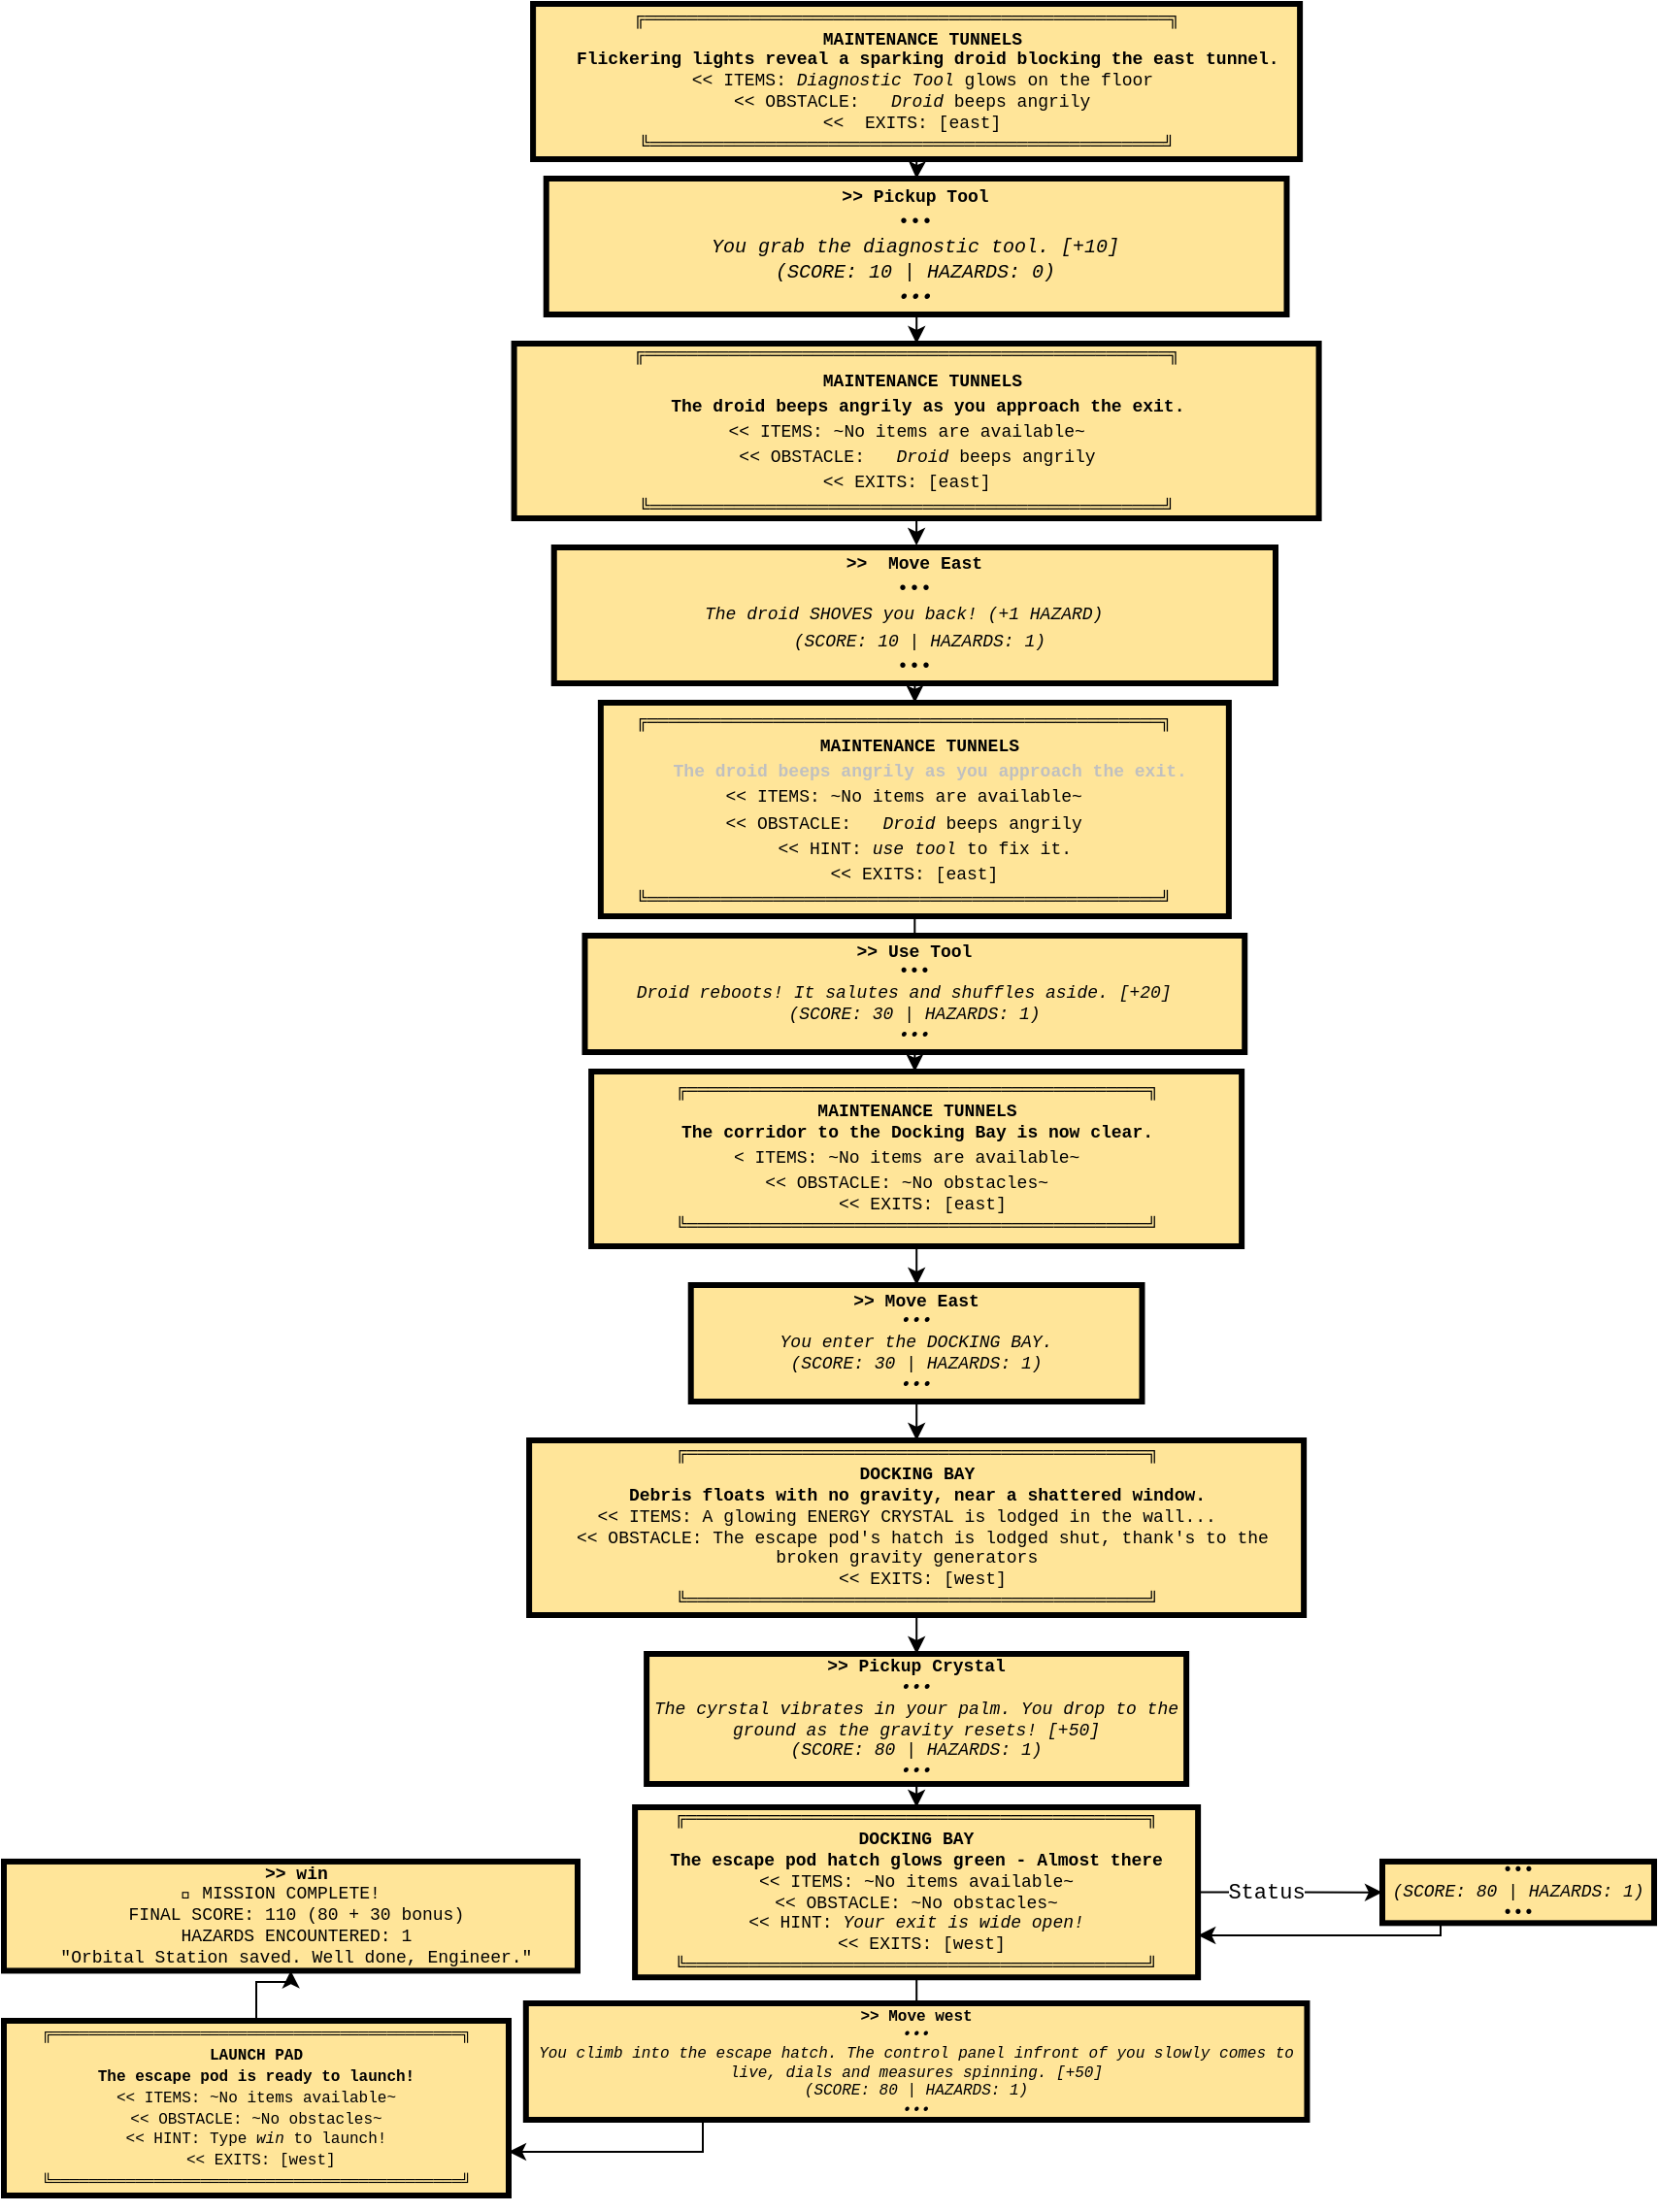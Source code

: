 <mxfile>
    <diagram id="k5zOIPOxMEVEV548pZkk" name="Page-1">
        <mxGraphModel dx="407" dy="816" grid="1" gridSize="10" guides="1" tooltips="1" connect="1" arrows="1" fold="1" page="1" pageScale="1" pageWidth="827" pageHeight="1169" background="none" math="0" shadow="0">
            <root>
                <mxCell id="0"/>
                <mxCell id="1" parent="0"/>
                <mxCell id="9JrHhXIoi9-wvf1s2VBX-2" value="" style="edgeStyle=orthogonalEdgeStyle;rounded=0;orthogonalLoop=1;jettySize=auto;html=1;fontFamily=Menlo, Roboto Mono, Courier New, Courier, monospace, Inter, sans-serif;entryX=0.5;entryY=0;entryDx=0;entryDy=0;" parent="1" source="thDXJ9rHC7QRxlY3D63U-5" target="9JrHhXIoi9-wvf1s2VBX-1" edge="1">
                    <mxGeometry relative="1" as="geometry">
                        <Array as="points">
                            <mxPoint x="480" y="170"/>
                            <mxPoint x="480" y="170"/>
                        </Array>
                    </mxGeometry>
                </mxCell>
                <mxCell id="thDXJ9rHC7QRxlY3D63U-5" value="&lt;div style=&quot;overflow: auto; padding: 9.144px 13.716px; word-break: break-all; margin: 0px !important;&quot;&gt;&lt;font style=&quot;&quot;&gt;&lt;b style=&quot;font-size: 9px; text-wrap-mode: wrap;&quot;&gt;&amp;gt;&amp;gt; Pickup Tool&lt;br&gt;&lt;/b&gt;&lt;font size=&quot;1&quot;&gt;&lt;span style=&quot;text-wrap-mode: wrap;&quot;&gt;•••&lt;br&gt;&lt;/span&gt;&lt;/font&gt;&lt;i style=&quot;&quot;&gt;&lt;font size=&quot;1&quot;&gt;&lt;span style=&quot;text-wrap-mode: wrap;&quot;&gt;You grab the diagnostic tool. [+10]  &lt;br&gt;   (SCORE: 10 | HAZARDS: 0) &lt;br&gt;•••&lt;/span&gt;&lt;/font&gt;&lt;/i&gt;&lt;/font&gt;&lt;/div&gt;" style="whiteSpace=wrap;html=1;fontSize=11;rounded=0;fillColor=#FFE599;strokeWidth=3;fontFamily=Menlo, Roboto Mono, Courier New, Courier, monospace, Inter, sans-serif;" parent="1" vertex="1">
                    <mxGeometry x="289.37" y="91" width="381.38" height="70" as="geometry"/>
                </mxCell>
                <mxCell id="9JrHhXIoi9-wvf1s2VBX-4" value="" style="edgeStyle=orthogonalEdgeStyle;rounded=0;orthogonalLoop=1;jettySize=auto;html=1;fontFamily=Menlo, Roboto Mono, Courier New, Courier, monospace, Inter, sans-serif;" parent="1" source="9JrHhXIoi9-wvf1s2VBX-1" edge="1">
                    <mxGeometry relative="1" as="geometry">
                        <mxPoint x="480" y="280" as="targetPoint"/>
                        <Array as="points">
                            <mxPoint x="480" y="280"/>
                            <mxPoint x="480" y="280"/>
                        </Array>
                    </mxGeometry>
                </mxCell>
                <mxCell id="9JrHhXIoi9-wvf1s2VBX-1" value="&lt;div&gt;&lt;font style=&quot;background-color: transparent; color: light-dark(rgb(0, 0, 0), rgb(255, 255, 255)); font-size: 9px;&quot;&gt;╔&lt;/font&gt;&lt;span style=&quot;background-color: transparent; color: light-dark(rgb(0, 0, 0), rgb(255, 255, 255)); font-size: 9px;&quot;&gt;═════════════════════════&lt;/span&gt;&lt;span style=&quot;background-color: transparent; color: light-dark(rgb(0, 0, 0), rgb(255, 255, 255)); font-size: 9px;&quot;&gt;═════════════════════════&lt;/span&gt;&lt;span style=&quot;background-color: transparent; color: light-dark(rgb(0, 0, 0), rgb(255, 255, 255)); font-size: 9px;&quot;&gt;╗&lt;/span&gt;&lt;font style=&quot;font-size: 9px;&quot;&gt;&amp;nbsp;&amp;nbsp;&lt;/font&gt;&lt;/div&gt;&lt;div&gt;&lt;font style=&quot;font-size: 9px;&quot;&gt;&amp;nbsp; &amp;nbsp;&lt;b&gt;MAINTENANCE TUNNELS&amp;nbsp;&amp;nbsp;&lt;/b&gt;&lt;/font&gt;&lt;/div&gt;&lt;div&gt;&lt;b&gt;&lt;font style=&quot;font-size: 9px;&quot;&gt;&amp;nbsp; &amp;nbsp;The droid beeps angrily as you approach the exit.&amp;nbsp;&lt;/font&gt;&lt;/b&gt;&lt;/div&gt;&lt;div&gt;&lt;font style=&quot;font-size: 9px;&quot;&gt;&amp;lt;&amp;lt; ITEMS: ~No items are available~&amp;nbsp;&amp;nbsp;&lt;/font&gt;&lt;/div&gt;&lt;div&gt;&lt;font style=&quot;font-size: 9px;&quot;&gt;&amp;nbsp;&amp;lt;&amp;lt; OBSTACLE:&amp;nbsp;&amp;nbsp;&lt;span style=&quot;background-color: transparent; color: light-dark(rgb(0, 0, 0), rgb(255, 255, 255));&quot;&gt;&amp;nbsp;&lt;i&gt;Droid &lt;/i&gt;beeps angrily&amp;nbsp;&lt;/span&gt;&lt;/font&gt;&lt;/div&gt;&lt;div&gt;&lt;font style=&quot;font-size: 9px;&quot;&gt;&amp;lt;&amp;lt; EXITS: [east]&amp;nbsp;&amp;nbsp;&lt;/font&gt;&lt;/div&gt;&lt;div&gt;&lt;font style=&quot;font-size: 9px;&quot;&gt;╚&lt;/font&gt;&lt;font style=&quot;font-size: 9px;&quot;&gt;════════════&lt;/font&gt;&lt;span style=&quot;color: light-dark(rgb(0, 0, 0), rgb(255, 255, 255)); font-size: 9px; background-color: transparent;&quot;&gt;═════════════════════════&lt;/span&gt;&lt;span style=&quot;color: light-dark(rgb(0, 0, 0), rgb(255, 255, 255)); font-size: 9px; background-color: transparent;&quot;&gt;════════════&lt;/span&gt;&lt;font style=&quot;font-size: 9px;&quot;&gt;╝&amp;nbsp;&amp;nbsp;&lt;/font&gt;&lt;/div&gt;" style="whiteSpace=wrap;html=1;fontSize=11;rounded=0;fillColor=#FFE599;strokeWidth=3;fontFamily=Menlo, Roboto Mono, Courier New, Courier, monospace, Inter, sans-serif;" parent="1" vertex="1">
                    <mxGeometry x="272.8" y="176" width="414.5" height="90" as="geometry"/>
                </mxCell>
                <mxCell id="9JrHhXIoi9-wvf1s2VBX-8" value="" style="edgeStyle=orthogonalEdgeStyle;rounded=0;orthogonalLoop=1;jettySize=auto;html=1;fontFamily=Menlo, Roboto Mono, Courier New, Courier, monospace, Inter, sans-serif;" parent="1" source="9JrHhXIoi9-wvf1s2VBX-3" target="9JrHhXIoi9-wvf1s2VBX-6" edge="1">
                    <mxGeometry relative="1" as="geometry">
                        <Array as="points">
                            <mxPoint x="480" y="360"/>
                            <mxPoint x="479" y="360"/>
                        </Array>
                    </mxGeometry>
                </mxCell>
                <mxCell id="9JrHhXIoi9-wvf1s2VBX-3" value="&lt;div&gt;&lt;font style=&quot;&quot;&gt;&lt;b style=&quot;font-size: 9px;&quot;&gt;&amp;gt;&amp;gt;&amp;nbsp; Move East&lt;br&gt;&lt;/b&gt;&lt;font size=&quot;1&quot;&gt;•••&lt;/font&gt;&lt;br&gt;&lt;i style=&quot;font-size: 9px;&quot;&gt;The droid SHOVES you back! (+1 HAZARD)&amp;nbsp;&amp;nbsp;&lt;/i&gt;&lt;/font&gt;&lt;/div&gt;&lt;div&gt;&lt;font style=&quot;&quot;&gt;&lt;i style=&quot;font-size: 9px;&quot;&gt;&amp;nbsp; &amp;nbsp;(SCORE: 10 | HAZARDS: 1)&amp;nbsp;&amp;nbsp;&lt;/i&gt;&lt;br&gt;&lt;font size=&quot;1&quot;&gt;•••&lt;/font&gt;&lt;/font&gt;&lt;/div&gt;" style="whiteSpace=wrap;html=1;fontSize=11;rounded=0;fillColor=#FFE599;strokeWidth=3;spacing=2;spacingTop=-5;spacingLeft=0;spacingBottom=0;verticalAlign=top;fontFamily=Menlo, Roboto Mono, Courier New, Courier, monospace, Inter, sans-serif;" parent="1" vertex="1">
                    <mxGeometry x="293.37" y="281" width="371.63" height="70" as="geometry"/>
                </mxCell>
                <mxCell id="9JrHhXIoi9-wvf1s2VBX-13" value="" style="edgeStyle=orthogonalEdgeStyle;rounded=0;orthogonalLoop=1;jettySize=auto;html=1;fontFamily=Menlo, Roboto Mono, Courier New, Courier, monospace, Inter, sans-serif;" parent="1" source="9JrHhXIoi9-wvf1s2VBX-6" target="9JrHhXIoi9-wvf1s2VBX-12" edge="1">
                    <mxGeometry relative="1" as="geometry"/>
                </mxCell>
                <mxCell id="9JrHhXIoi9-wvf1s2VBX-6" value="&lt;div&gt;&lt;font style=&quot;font-size: 9px;&quot;&gt;&lt;font style=&quot;&quot;&gt;╔&lt;/font&gt;&lt;font style=&quot;&quot;&gt;════════════&lt;/font&gt;&lt;span style=&quot;color: light-dark(rgb(0, 0, 0), rgb(255, 255, 255)); background-color: transparent;&quot;&gt;═════════════════════════&lt;/span&gt;&lt;span style=&quot;color: light-dark(rgb(0, 0, 0), rgb(255, 255, 255)); background-color: transparent;&quot;&gt;════════════&lt;/span&gt;&lt;font style=&quot;&quot;&gt;╗&amp;nbsp;&amp;nbsp;&lt;/font&gt;&lt;/font&gt;&lt;/div&gt;&lt;div&gt;&lt;font style=&quot;font-size: 9px;&quot;&gt;&amp;nbsp; &lt;b&gt;&amp;nbsp;MAINTENANCE TUNNELS&amp;nbsp;&amp;nbsp;&lt;/b&gt;&lt;/font&gt;&lt;/div&gt;&lt;div&gt;&lt;font style=&quot;font-size: 9px;&quot;&gt;&lt;b&gt;&amp;nbsp; &amp;nbsp;&lt;/b&gt;&lt;b style=&quot;color: rgb(192, 192, 192); font-size: 11px;&quot;&gt;&lt;font style=&quot;font-size: 9px;&quot;&gt;The droid beeps angrily as you approach the exit.&lt;/font&gt;&lt;/b&gt;&lt;b&gt;&lt;br&gt;&lt;/b&gt;&lt;/font&gt;&lt;div&gt;&lt;font style=&quot;font-size: 9px;&quot;&gt;&amp;lt;&amp;lt; ITEMS: ~No items are available~&amp;nbsp;&amp;nbsp;&lt;/font&gt;&lt;/div&gt;&lt;span style=&quot;font-size: 9px; background-color: transparent; color: light-dark(rgb(0, 0, 0), rgb(255, 255, 255));&quot;&gt;&amp;nbsp;&amp;lt;&amp;lt; OBSTACLE:&amp;nbsp;&amp;nbsp;&lt;/span&gt;&lt;span style=&quot;font-size: 9px; background-color: transparent; color: light-dark(rgb(0, 0, 0), rgb(255, 255, 255));&quot;&gt;&amp;nbsp;&lt;i&gt;Droid&amp;nbsp;&lt;/i&gt;beeps angrily&amp;nbsp;&lt;/span&gt;&lt;font style=&quot;font-size: 9px;&quot;&gt;&amp;nbsp;&amp;nbsp;&lt;/font&gt;&lt;/div&gt;&lt;div&gt;&lt;span style=&quot;font-size: 9px; background-color: transparent; color: light-dark(rgb(0, 0, 0), rgb(255, 255, 255));&quot;&gt;&amp;nbsp; &amp;lt;&amp;lt; HINT:&amp;nbsp;&lt;/span&gt;&lt;span style=&quot;font-size: 9px; background-color: transparent; color: light-dark(rgb(0, 0, 0), rgb(255, 255, 255));&quot;&gt;&lt;i&gt;use tool&lt;/i&gt;&amp;nbsp;to fix it.&lt;br&gt;&amp;nbsp;&lt;/span&gt;&lt;span style=&quot;font-size: 9px; background-color: transparent; color: light-dark(rgb(0, 0, 0), rgb(255, 255, 255));&quot;&gt;&amp;lt;&amp;lt; EXITS: [east]&lt;/span&gt;&lt;span style=&quot;background-color: transparent; color: light-dark(rgb(0, 0, 0), rgb(255, 255, 255)); font-size: 9px;&quot;&gt;&amp;nbsp;&lt;/span&gt;&lt;/div&gt;&lt;div&gt;&lt;font style=&quot;font-size: 9px;&quot;&gt;&lt;font style=&quot;&quot;&gt;╚&lt;/font&gt;&lt;font style=&quot;&quot;&gt;════════════&lt;/font&gt;&lt;span style=&quot;color: light-dark(rgb(0, 0, 0), rgb(255, 255, 255)); background-color: transparent;&quot;&gt;═════════════════════════&lt;/span&gt;&lt;span style=&quot;color: light-dark(rgb(0, 0, 0), rgb(255, 255, 255)); background-color: transparent;&quot;&gt;════════════&lt;/span&gt;&lt;font style=&quot;&quot;&gt;╝&amp;nbsp;&amp;nbsp;&lt;/font&gt;&lt;/font&gt;&lt;/div&gt;" style="whiteSpace=wrap;html=1;fontSize=11;rounded=0;fillColor=#FFE599;strokeWidth=3;fontFamily=Menlo, Roboto Mono, Courier New, Courier, monospace, Inter, sans-serif;" parent="1" vertex="1">
                    <mxGeometry x="317.43" y="361" width="323.5" height="110" as="geometry"/>
                </mxCell>
                <mxCell id="qcSpwPFvcaWvg-GxJBlB-8" value="" style="edgeStyle=orthogonalEdgeStyle;rounded=0;orthogonalLoop=1;jettySize=auto;html=1;fontFamily=Menlo, Roboto Mono, Courier New, Courier, monospace, Inter, sans-serif;" parent="1" source="9JrHhXIoi9-wvf1s2VBX-12" target="9JrHhXIoi9-wvf1s2VBX-15" edge="1">
                    <mxGeometry relative="1" as="geometry">
                        <Array as="points">
                            <mxPoint x="474.68" y="551"/>
                            <mxPoint x="474.68" y="551"/>
                        </Array>
                    </mxGeometry>
                </mxCell>
                <mxCell id="9JrHhXIoi9-wvf1s2VBX-12" value="&lt;div style=&quot;overflow: auto; padding: 9.144px 13.716px; word-break: break-all; margin: 0px !important;&quot;&gt;&lt;div style=&quot;text-wrap-mode: wrap;&quot;&gt;&lt;b style=&quot;white-space-collapse: collapse; background-color: transparent; color: light-dark(rgb(0, 0, 0), rgb(255, 255, 255));&quot;&gt;&amp;gt;&amp;gt; Use Tool&lt;/b&gt;&lt;/div&gt;&lt;div style=&quot;&quot;&gt;&lt;font&gt;&lt;span style=&quot;white-space: normal;&quot;&gt;&lt;b&gt;•••&lt;/b&gt;&lt;/span&gt;&lt;span style=&quot;text-wrap-mode: wrap;&quot;&gt;&lt;/span&gt;&lt;/font&gt;&lt;/div&gt;&lt;div style=&quot;text-wrap-mode: wrap;&quot;&gt;&lt;span style=&quot;white-space-collapse: collapse; background-color: transparent; color: light-dark(rgb(0, 0, 0), rgb(255, 255, 255));&quot;&gt;&lt;i&gt;Droid reboots! It salutes and shuffles aside. [+20]&amp;nbsp;&amp;nbsp;&lt;/i&gt;&lt;/span&gt;&lt;/div&gt;&lt;i style=&quot;&quot;&gt;&lt;font&gt;&lt;span style=&quot;text-wrap-mode: wrap;&quot;&gt;   (SCORE: 30 | HAZARDS: 1)&lt;br&gt;•••&lt;/span&gt;&lt;/font&gt;&lt;/i&gt;&lt;/div&gt;" style="whiteSpace=wrap;html=1;fontSize=9;rounded=0;fillColor=#FFE599;strokeWidth=3;align=center;fontFamily=Menlo, Roboto Mono, Courier New, Courier, monospace, Inter, sans-serif;" parent="1" vertex="1">
                    <mxGeometry x="309.25" y="481" width="339.86" height="60" as="geometry"/>
                </mxCell>
                <mxCell id="9JrHhXIoi9-wvf1s2VBX-18" value="" style="edgeStyle=orthogonalEdgeStyle;rounded=0;orthogonalLoop=1;jettySize=auto;html=1;fontFamily=Menlo, Roboto Mono, Courier New, Courier, monospace, Inter, sans-serif;" parent="1" source="9JrHhXIoi9-wvf1s2VBX-15" target="9JrHhXIoi9-wvf1s2VBX-17" edge="1">
                    <mxGeometry relative="1" as="geometry"/>
                </mxCell>
                <mxCell id="9JrHhXIoi9-wvf1s2VBX-15" value="&lt;div style=&quot;overflow: auto; padding: 9.144px 13.716px; word-break: break-all; margin: 0px !important;&quot;&gt;&lt;font&gt;&lt;span style=&quot;text-wrap-mode: wrap;&quot;&gt;╔════════════════════════════════════════════╗  &lt;br&gt;   &lt;b&gt;MAINTENANCE TUNNELS  &lt;br&gt;   The corridor to the Docking Bay is now clear.&lt;/b&gt;  &lt;br&gt;&lt;/span&gt;&lt;/font&gt;&lt;div style=&quot;font-size: 11px; white-space: normal;&quot;&gt;&lt;div&gt;&lt;font style=&quot;font-size: 9px;&quot;&gt;&amp;lt; ITEMS: ~No items are available~&amp;nbsp;&amp;nbsp;&lt;/font&gt;&lt;/div&gt;&lt;span style=&quot;font-size: 9px; background-color: transparent; color: light-dark(rgb(0, 0, 0), rgb(255, 255, 255));&quot;&gt;&amp;nbsp;&amp;lt;&amp;lt; OBSTACLE: ~No obstacles~&lt;/span&gt;&lt;span style=&quot;font-size: 9px; background-color: transparent; color: light-dark(rgb(0, 0, 0), rgb(255, 255, 255));&quot;&gt;&amp;nbsp;&lt;/span&gt;&lt;font style=&quot;font-size: 9px;&quot;&gt;&amp;nbsp;&amp;nbsp;&lt;/font&gt;&lt;/div&gt;&amp;nbsp;&lt;span style=&quot;white-space: normal; background-color: transparent; color: light-dark(rgb(0, 0, 0), rgb(255, 255, 255));&quot;&gt;&amp;lt;&amp;lt; EXITS: [east]&lt;/span&gt;&lt;font&gt;&lt;span style=&quot;text-wrap-mode: wrap;&quot;&gt; &lt;br&gt;╚════════════════════════════════════════════╝  &lt;/span&gt;&lt;/font&gt;&lt;/div&gt;" style="whiteSpace=wrap;html=1;fontSize=9;rounded=0;fillColor=#FFE599;strokeWidth=3;align=center;fontFamily=Menlo, Roboto Mono, Courier New, Courier, monospace, Inter, sans-serif;" parent="1" vertex="1">
                    <mxGeometry x="312.56" y="551" width="335" height="90" as="geometry"/>
                </mxCell>
                <mxCell id="9JrHhXIoi9-wvf1s2VBX-21" value="" style="edgeStyle=orthogonalEdgeStyle;rounded=0;orthogonalLoop=1;jettySize=auto;html=1;entryX=0.5;entryY=0;entryDx=0;entryDy=0;fontFamily=Menlo, Roboto Mono, Courier New, Courier, monospace, Inter, sans-serif;" parent="1" source="9JrHhXIoi9-wvf1s2VBX-17" target="qcSpwPFvcaWvg-GxJBlB-5" edge="1">
                    <mxGeometry relative="1" as="geometry">
                        <mxPoint x="479.68" y="731" as="targetPoint"/>
                    </mxGeometry>
                </mxCell>
                <mxCell id="9JrHhXIoi9-wvf1s2VBX-17" value="&lt;font&gt;&lt;b style=&quot;&quot;&gt;&amp;gt;&amp;gt; Move East&lt;br&gt;&lt;/b&gt;&lt;i style=&quot;background-color: transparent;&quot;&gt;&lt;font&gt;•••&lt;/font&gt;&lt;/i&gt;&lt;br&gt;&lt;i style=&quot;&quot;&gt;You enter the DOCKING BAY.&lt;br&gt;(SCORE: 30 | HAZARDS: 1)&lt;br&gt;&lt;/i&gt;&lt;i style=&quot;background-color: transparent;&quot;&gt;&lt;font style=&quot;&quot;&gt;•••&lt;/font&gt;&lt;/i&gt;&lt;/font&gt;" style="whiteSpace=wrap;html=1;fontSize=9;rounded=0;fillColor=#FFE599;strokeWidth=3;fontFamily=Menlo, Roboto Mono, Courier New, Courier, monospace, Inter, sans-serif;" parent="1" vertex="1">
                    <mxGeometry x="363.86" y="661" width="232.38" height="60" as="geometry"/>
                </mxCell>
                <mxCell id="1EWVFiG9j-QCH-CJ6pgE-4" value="" style="edgeStyle=orthogonalEdgeStyle;rounded=0;orthogonalLoop=1;jettySize=auto;html=1;fontFamily=Menlo, Roboto Mono, Courier New, Courier, monospace, Inter, sans-serif;exitX=1;exitY=0.5;exitDx=0;exitDy=0;" parent="1" source="qcSpwPFvcaWvg-GxJBlB-10" target="1EWVFiG9j-QCH-CJ6pgE-3" edge="1">
                    <mxGeometry relative="1" as="geometry">
                        <mxPoint x="606.68" y="1048.88" as="sourcePoint"/>
                    </mxGeometry>
                </mxCell>
                <mxCell id="1EWVFiG9j-QCH-CJ6pgE-5" value="Status" style="edgeLabel;html=1;align=center;verticalAlign=middle;resizable=0;points=[];fontFamily=Menlo, Roboto Mono, Courier New, Courier, monospace, Inter, sans-serif;" parent="1EWVFiG9j-QCH-CJ6pgE-4" vertex="1" connectable="0">
                    <mxGeometry x="-0.399" y="1" relative="1" as="geometry">
                        <mxPoint x="6" y="1" as="offset"/>
                    </mxGeometry>
                </mxCell>
                <mxCell id="1EWVFiG9j-QCH-CJ6pgE-6" style="edgeStyle=orthogonalEdgeStyle;rounded=0;orthogonalLoop=1;jettySize=auto;html=1;fontFamily=Menlo, Roboto Mono, Courier New, Courier, monospace, Inter, sans-serif;entryX=1;entryY=0.75;entryDx=0;entryDy=0;" parent="1" source="1EWVFiG9j-QCH-CJ6pgE-3" target="qcSpwPFvcaWvg-GxJBlB-10" edge="1">
                    <mxGeometry relative="1" as="geometry">
                        <Array as="points">
                            <mxPoint x="750" y="996"/>
                            <mxPoint x="625" y="996"/>
                        </Array>
                        <mxPoint x="660" y="1010" as="targetPoint"/>
                    </mxGeometry>
                </mxCell>
                <mxCell id="1EWVFiG9j-QCH-CJ6pgE-3" value="&lt;b style=&quot;&quot;&gt;•••&lt;/b&gt;&lt;i&gt;&lt;br&gt;(SCORE: 80 | HAZARDS: 1)&lt;br&gt;&lt;/i&gt;&lt;b style=&quot;&quot;&gt;•••&lt;/b&gt;&lt;i&gt;&lt;/i&gt;" style="whiteSpace=wrap;html=1;fontSize=9;fillColor=#FFE599;rounded=0;strokeWidth=3;fontFamily=Menlo, Roboto Mono, Courier New, Courier, monospace, Inter, sans-serif;" parent="1" vertex="1">
                    <mxGeometry x="720.0" y="957.97" width="140" height="31.69" as="geometry"/>
                </mxCell>
                <mxCell id="1EWVFiG9j-QCH-CJ6pgE-10" value="&lt;div&gt;&amp;nbsp;&lt;b&gt;&amp;gt;&amp;gt; win&lt;/b&gt;&lt;br&gt;🚀 MISSION COMPLETE!&amp;nbsp;&amp;nbsp;&lt;/div&gt;&lt;div&gt;&amp;nbsp; &amp;nbsp;FINAL SCORE: 110 (80 + 30 bonus)&amp;nbsp;&amp;nbsp;&lt;/div&gt;&lt;div&gt;&amp;nbsp; &amp;nbsp;HAZARDS ENCOUNTERED: 1&amp;nbsp;&amp;nbsp;&lt;/div&gt;&lt;div&gt;&amp;nbsp; &amp;nbsp;&quot;Orbital Station saved. Well done, Engineer.&quot;&amp;nbsp;&amp;nbsp;&lt;/div&gt;" style="whiteSpace=wrap;html=1;fontSize=9;fillColor=#FFE599;rounded=0;strokeWidth=3;fontFamily=Menlo, Roboto Mono, Courier New, Courier, monospace, Inter, sans-serif;" parent="1" vertex="1">
                    <mxGeometry x="10" y="957.97" width="295.5" height="56.25" as="geometry"/>
                </mxCell>
                <mxCell id="Tv1CAdfoN1yfGRxtjIU--5" value="" style="edgeStyle=orthogonalEdgeStyle;rounded=0;orthogonalLoop=1;jettySize=auto;html=1;entryX=0.5;entryY=0;entryDx=0;entryDy=0;" parent="1" source="qcSpwPFvcaWvg-GxJBlB-4" target="thDXJ9rHC7QRxlY3D63U-5" edge="1">
                    <mxGeometry relative="1" as="geometry">
                        <mxPoint x="480" y="90" as="targetPoint"/>
                        <Array as="points">
                            <mxPoint x="480" y="90"/>
                            <mxPoint x="480" y="90"/>
                        </Array>
                    </mxGeometry>
                </mxCell>
                <mxCell id="qcSpwPFvcaWvg-GxJBlB-4" value="&lt;div&gt;&lt;font&gt;╔&lt;/font&gt;&lt;span style=&quot;&quot;&gt;═════════════════════════&lt;/span&gt;&lt;span style=&quot;background-color: transparent; color: light-dark(rgb(0, 0, 0), rgb(255, 255, 255));&quot;&gt;═════════════════════════&lt;/span&gt;&lt;span style=&quot;background-color: transparent; color: light-dark(rgb(0, 0, 0), rgb(255, 255, 255));&quot;&gt;╗&amp;nbsp;&amp;nbsp;&lt;/span&gt;&lt;/div&gt;&lt;div&gt;&lt;b&gt;&lt;font&gt;&amp;nbsp; &amp;nbsp;MAINTENANCE TUNNELS&amp;nbsp;&amp;nbsp;&lt;/font&gt;&lt;/b&gt;&lt;/div&gt;&lt;div&gt;&lt;font&gt;&lt;b&gt;&amp;nbsp; &amp;nbsp;&lt;/b&gt;&lt;span style=&quot;background-color: transparent; color: light-dark(rgb(0, 0, 0), rgb(255, 255, 255));&quot;&gt;&lt;b&gt;Flickering lights reveal a sparking droid blocking the east tunnel.&lt;/b&gt;&amp;nbsp;&lt;/span&gt;&lt;/font&gt;&lt;/div&gt;&lt;div&gt;&lt;font&gt;&amp;nbsp; &amp;nbsp;&amp;lt;&amp;lt; ITEMS: &lt;i&gt;Diagnostic Tool&lt;/i&gt; glows on the floor&amp;nbsp;&amp;nbsp;&lt;br&gt;&amp;lt;&amp;lt; OBSTACLE:&amp;nbsp;&amp;nbsp;&lt;span style=&quot;color: light-dark(rgb(0, 0, 0), rgb(255, 255, 255)); background-color: transparent;&quot;&gt;&amp;nbsp;&lt;i&gt;Droid&amp;nbsp;&lt;/i&gt;beeps angrily&amp;nbsp;&lt;/span&gt;&lt;/font&gt;&lt;/div&gt;&lt;div&gt;&lt;font&gt;&amp;nbsp;&amp;lt;&amp;lt;&amp;nbsp; EXITS: [east]&amp;nbsp;&amp;nbsp;&lt;/font&gt;&lt;/div&gt;&lt;div&gt;&lt;font&gt;╚════════════&lt;/font&gt;&lt;span style=&quot;background-color: transparent; color: light-dark(rgb(0, 0, 0), rgb(255, 255, 255));&quot;&gt;═════════════════════════&lt;/span&gt;&lt;span style=&quot;background-color: transparent; color: light-dark(rgb(0, 0, 0), rgb(255, 255, 255));&quot;&gt;════════════╝&amp;nbsp;&amp;nbsp;&lt;/span&gt;&lt;/div&gt;" style="whiteSpace=wrap;html=1;fontSize=9;rounded=0;fillColor=#FFE599;strokeWidth=3;fontFamily=Menlo, Roboto Mono, Courier New, Courier, monospace, Inter, sans-serif;" parent="1" vertex="1">
                    <mxGeometry x="282.55" y="1" width="395" height="80" as="geometry"/>
                </mxCell>
                <mxCell id="qcSpwPFvcaWvg-GxJBlB-7" value="" style="edgeStyle=orthogonalEdgeStyle;rounded=0;orthogonalLoop=1;jettySize=auto;html=1;fontFamily=Menlo, Roboto Mono, Courier New, Courier, monospace, Inter, sans-serif;" parent="1" source="qcSpwPFvcaWvg-GxJBlB-5" target="qcSpwPFvcaWvg-GxJBlB-6" edge="1">
                    <mxGeometry relative="1" as="geometry"/>
                </mxCell>
                <mxCell id="qcSpwPFvcaWvg-GxJBlB-5" value="&lt;div style=&quot;overflow: auto; padding: 9.144px 13.716px; word-break: break-all; margin: 0px !important;&quot;&gt;&lt;font&gt;&lt;span style=&quot;text-wrap-mode: wrap;&quot;&gt;╔════════════════════════════════════════════╗  &lt;br&gt;   &lt;/span&gt;&lt;b style=&quot;text-wrap-mode: wrap;&quot;&gt;DOCKING BAY &lt;br&gt;   &lt;/b&gt;&lt;span style=&quot;text-wrap-mode: wrap;&quot;&gt;&lt;b style=&quot;&quot;&gt;&lt;i&gt; &lt;/i&gt;Debris floats with no gravity, near a shattered window. &lt;/b&gt;&lt;/span&gt;&lt;span style=&quot;text-wrap-mode: wrap;&quot;&gt;  &lt;br&gt;&lt;/span&gt;&lt;/font&gt;&lt;div style=&quot;&quot;&gt;&lt;div style=&quot;&quot;&gt;&lt;font style=&quot;font-size: 9px; white-space: normal;&quot;&gt;&amp;lt;&amp;lt; ITEMS:&amp;nbsp;&lt;/font&gt;&lt;span style=&quot;background-color: transparent; white-space: normal;&quot;&gt;&lt;font&gt;A glowing ENERGY CRYSTAL is lodged in the wall...&lt;/font&gt;&lt;/span&gt;&lt;span style=&quot;font-size: 9px; white-space: normal; background-color: transparent; color: light-dark(rgb(0, 0, 0), rgb(255, 255, 255));&quot;&gt;&amp;nbsp;&amp;nbsp;&lt;/span&gt;&lt;/div&gt;&lt;span style=&quot;font-size: 9px; white-space: normal; background-color: transparent; color: light-dark(rgb(0, 0, 0), rgb(255, 255, 255));&quot;&gt;&amp;nbsp;&amp;lt;&amp;lt; OBSTACLE: The escape pod&#39;s hatch is lodged shut, thank&#39;s to the broken gravity generators&lt;/span&gt;&lt;font style=&quot;font-size: 9px; white-space: normal;&quot;&gt;&amp;nbsp;&amp;nbsp;&lt;/font&gt;&lt;/div&gt;&amp;nbsp;&lt;span style=&quot;white-space: normal; background-color: transparent; color: light-dark(rgb(0, 0, 0), rgb(255, 255, 255));&quot;&gt;&amp;lt;&amp;lt; EXITS: [west]&lt;/span&gt;&lt;font&gt;&lt;span style=&quot;text-wrap-mode: wrap;&quot;&gt; &lt;br&gt;╚════════════════════════════════════════════╝  &lt;/span&gt;&lt;/font&gt;&lt;/div&gt;" style="whiteSpace=wrap;html=1;fontSize=9;rounded=0;fillColor=#FFE599;strokeWidth=3;align=center;fontFamily=Menlo, Roboto Mono, Courier New, Courier, monospace, Inter, sans-serif;" parent="1" vertex="1">
                    <mxGeometry x="280.56" y="741" width="399" height="90" as="geometry"/>
                </mxCell>
                <mxCell id="Tv1CAdfoN1yfGRxtjIU--3" value="" style="edgeStyle=orthogonalEdgeStyle;rounded=0;orthogonalLoop=1;jettySize=auto;html=1;entryX=0.5;entryY=0;entryDx=0;entryDy=0;" parent="1" source="qcSpwPFvcaWvg-GxJBlB-6" target="qcSpwPFvcaWvg-GxJBlB-10" edge="1">
                    <mxGeometry relative="1" as="geometry"/>
                </mxCell>
                <mxCell id="qcSpwPFvcaWvg-GxJBlB-6" value="&lt;font&gt;&lt;b style=&quot;&quot;&gt;&amp;gt;&amp;gt; Pickup Crystal&lt;br&gt;&lt;/b&gt;&lt;i style=&quot;background-color: transparent;&quot;&gt;&lt;font&gt;•••&lt;/font&gt;&lt;/i&gt;&lt;br&gt;&lt;i style=&quot;&quot;&gt;The cyrstal vibrates in your palm. You drop to the ground as the gravity resets! [+50]&lt;br&gt;(SCORE: 80 | HAZARDS: 1)&lt;br&gt;&lt;/i&gt;&lt;i style=&quot;background-color: transparent;&quot;&gt;&lt;font style=&quot;&quot;&gt;•••&lt;/font&gt;&lt;/i&gt;&lt;/font&gt;" style="whiteSpace=wrap;html=1;fontSize=9;rounded=0;fillColor=#FFE599;strokeWidth=3;fontFamily=Menlo, Roboto Mono, Courier New, Courier, monospace, Inter, sans-serif;" parent="1" vertex="1">
                    <mxGeometry x="341.05" y="851" width="278.01" height="67" as="geometry"/>
                </mxCell>
                <mxCell id="Tv1CAdfoN1yfGRxtjIU--4" value="" style="edgeStyle=orthogonalEdgeStyle;rounded=0;orthogonalLoop=1;jettySize=auto;html=1;" parent="1" source="qcSpwPFvcaWvg-GxJBlB-10" target="qcSpwPFvcaWvg-GxJBlB-11" edge="1">
                    <mxGeometry relative="1" as="geometry"/>
                </mxCell>
                <mxCell id="qcSpwPFvcaWvg-GxJBlB-10" value="&lt;div style=&quot;overflow: auto; padding: 9.144px 13.716px; word-break: break-all; margin: 0px !important;&quot;&gt;&lt;font&gt;&lt;span style=&quot;text-wrap-mode: wrap;&quot;&gt;╔════════════════════════════════════════════╗  &lt;br&gt;   &lt;/span&gt;&lt;b style=&quot;text-wrap-mode: wrap;&quot;&gt;DOCKING BAY &lt;br&gt;   &lt;/b&gt;&lt;span style=&quot;text-wrap-mode: wrap;&quot;&gt;&lt;b style=&quot;&quot;&gt;&lt;i&gt; &lt;/i&gt;The escape pod hatch glows green - Almost there &lt;/b&gt;&lt;/span&gt;&lt;span style=&quot;text-wrap-mode: wrap;&quot;&gt;  &lt;br&gt;&lt;/span&gt;&lt;/font&gt;&lt;div style=&quot;&quot;&gt;&lt;div style=&quot;&quot;&gt;&lt;font style=&quot;font-size: 9px; white-space: normal;&quot;&gt;&amp;lt;&amp;lt; ITEMS: ~No items available~&lt;/font&gt;&lt;/div&gt;&lt;span style=&quot;font-size: 9px; white-space: normal; background-color: transparent; color: light-dark(rgb(0, 0, 0), rgb(255, 255, 255));&quot;&gt;&amp;nbsp;&amp;lt;&amp;lt; OBSTACLE: ~No obstacles~&lt;/span&gt;&lt;font style=&quot;font-size: 9px; white-space: normal;&quot;&gt;&amp;nbsp;&lt;/font&gt;&lt;/div&gt;&lt;div style=&quot;&quot;&gt;&lt;font style=&quot;font-size: 9px; white-space: normal;&quot;&gt;&amp;lt;&amp;lt; HINT: &lt;i&gt;Your exit is wide open!&lt;/i&gt;&lt;/font&gt;&lt;/div&gt;&amp;nbsp;&lt;span style=&quot;white-space: normal; background-color: transparent; color: light-dark(rgb(0, 0, 0), rgb(255, 255, 255));&quot;&gt;&amp;lt;&amp;lt; EXITS: [west]&lt;/span&gt;&lt;font&gt;&lt;span style=&quot;text-wrap-mode: wrap;&quot;&gt; &lt;br&gt;╚════════════════════════════════════════════╝  &lt;/span&gt;&lt;/font&gt;&lt;/div&gt;" style="whiteSpace=wrap;html=1;fontSize=9;rounded=0;fillColor=#FFE599;strokeWidth=3;align=center;fontFamily=Menlo, Roboto Mono, Courier New, Courier, monospace, Inter, sans-serif;" parent="1" vertex="1">
                    <mxGeometry x="335.06" y="930" width="290" height="87.62" as="geometry"/>
                </mxCell>
                <mxCell id="Tv1CAdfoN1yfGRxtjIU--9" value="" style="edgeStyle=orthogonalEdgeStyle;rounded=0;orthogonalLoop=1;jettySize=auto;html=1;entryX=1;entryY=0.75;entryDx=0;entryDy=0;" parent="1" source="qcSpwPFvcaWvg-GxJBlB-11" target="Tv1CAdfoN1yfGRxtjIU--6" edge="1">
                    <mxGeometry relative="1" as="geometry">
                        <Array as="points">
                            <mxPoint x="370" y="1107"/>
                        </Array>
                    </mxGeometry>
                </mxCell>
                <mxCell id="qcSpwPFvcaWvg-GxJBlB-11" value="&lt;font&gt;&lt;b&gt;&amp;gt;&amp;gt; Move west&lt;br&gt;&lt;/b&gt;&lt;i style=&quot;background-color: transparent;&quot;&gt;&lt;font&gt;•••&lt;/font&gt;&lt;/i&gt;&lt;br&gt;&lt;i&gt;You climb into the escape hatch. The control panel infront of you slowly comes to live, dials and measures spinning. [+50]&lt;br&gt;(SCORE: 80 | HAZARDS: 1)&lt;br&gt;&lt;/i&gt;&lt;i style=&quot;background-color: transparent;&quot;&gt;&lt;font&gt;•••&lt;/font&gt;&lt;/i&gt;&lt;/font&gt;" style="whiteSpace=wrap;html=1;fontSize=8;rounded=0;fillColor=#FFE599;strokeWidth=3;fontFamily=Menlo, Roboto Mono, Courier New, Courier, monospace, Inter, sans-serif;" parent="1" vertex="1">
                    <mxGeometry x="278.9" y="1031" width="402.32" height="60" as="geometry"/>
                </mxCell>
                <mxCell id="Tv1CAdfoN1yfGRxtjIU--10" style="edgeStyle=orthogonalEdgeStyle;rounded=0;orthogonalLoop=1;jettySize=auto;html=1;entryX=0.5;entryY=1;entryDx=0;entryDy=0;" parent="1" source="Tv1CAdfoN1yfGRxtjIU--6" target="1EWVFiG9j-QCH-CJ6pgE-10" edge="1">
                    <mxGeometry relative="1" as="geometry"/>
                </mxCell>
                <mxCell id="Tv1CAdfoN1yfGRxtjIU--6" value="&lt;div style=&quot;overflow: auto; padding: 9.144px 13.716px; word-break: break-all; margin: 0px !important;&quot;&gt;&lt;font style=&quot;font-size: 8px;&quot;&gt;&lt;span style=&quot;text-wrap-mode: wrap;&quot;&gt;╔════════════════════════════════════════════╗  &lt;br&gt;&lt;/span&gt;&lt;b style=&quot;text-wrap-mode: wrap;&quot;&gt;LAUNCH PAD&lt;br&gt;&lt;/b&gt;&lt;span style=&quot;text-wrap-mode: wrap;&quot;&gt;&lt;b&gt;The escape pod is ready to launch!&lt;/b&gt;&lt;br&gt;&lt;/span&gt;&lt;/font&gt;&lt;div style=&quot;&quot;&gt;&lt;div style=&quot;&quot;&gt;&lt;font style=&quot;white-space: normal; font-size: 8px;&quot;&gt;&amp;lt;&amp;lt; ITEMS: ~No items available~&lt;/font&gt;&lt;/div&gt;&lt;font style=&quot;font-size: 8px;&quot;&gt;&lt;span style=&quot;white-space: normal; background-color: transparent; color: light-dark(rgb(0, 0, 0), rgb(255, 255, 255));&quot;&gt;&amp;nbsp;&amp;lt;&amp;lt; OBSTACLE: ~No obstacles~&lt;/span&gt;&lt;font style=&quot;white-space: normal;&quot;&gt;&amp;nbsp;&lt;/font&gt;&lt;/font&gt;&lt;/div&gt;&lt;div style=&quot;&quot;&gt;&lt;font style=&quot;white-space: normal; font-size: 8px;&quot;&gt;&amp;lt;&amp;lt; HINT: Type&lt;i&gt;&amp;nbsp;win &lt;/i&gt;to launch!&lt;/font&gt;&lt;/div&gt;&lt;font style=&quot;font-size: 8px;&quot;&gt;&amp;nbsp;&lt;span style=&quot;white-space: normal; background-color: transparent; color: light-dark(rgb(0, 0, 0), rgb(255, 255, 255));&quot;&gt;&amp;lt;&amp;lt; EXITS: [west]&lt;/span&gt;&lt;font&gt;&lt;span style=&quot;text-wrap-mode: wrap;&quot;&gt; &lt;br&gt;╚════════════════════════════════════════════╝  &lt;/span&gt;&lt;/font&gt;&lt;/font&gt;&lt;/div&gt;" style="whiteSpace=wrap;html=1;fontSize=9;rounded=0;fillColor=#FFE599;strokeWidth=3;align=center;fontFamily=Menlo, Roboto Mono, Courier New, Courier, monospace, Inter, sans-serif;" parent="1" vertex="1">
                    <mxGeometry x="10" y="1040" width="260" height="90" as="geometry"/>
                </mxCell>
            </root>
        </mxGraphModel>
    </diagram>
</mxfile>